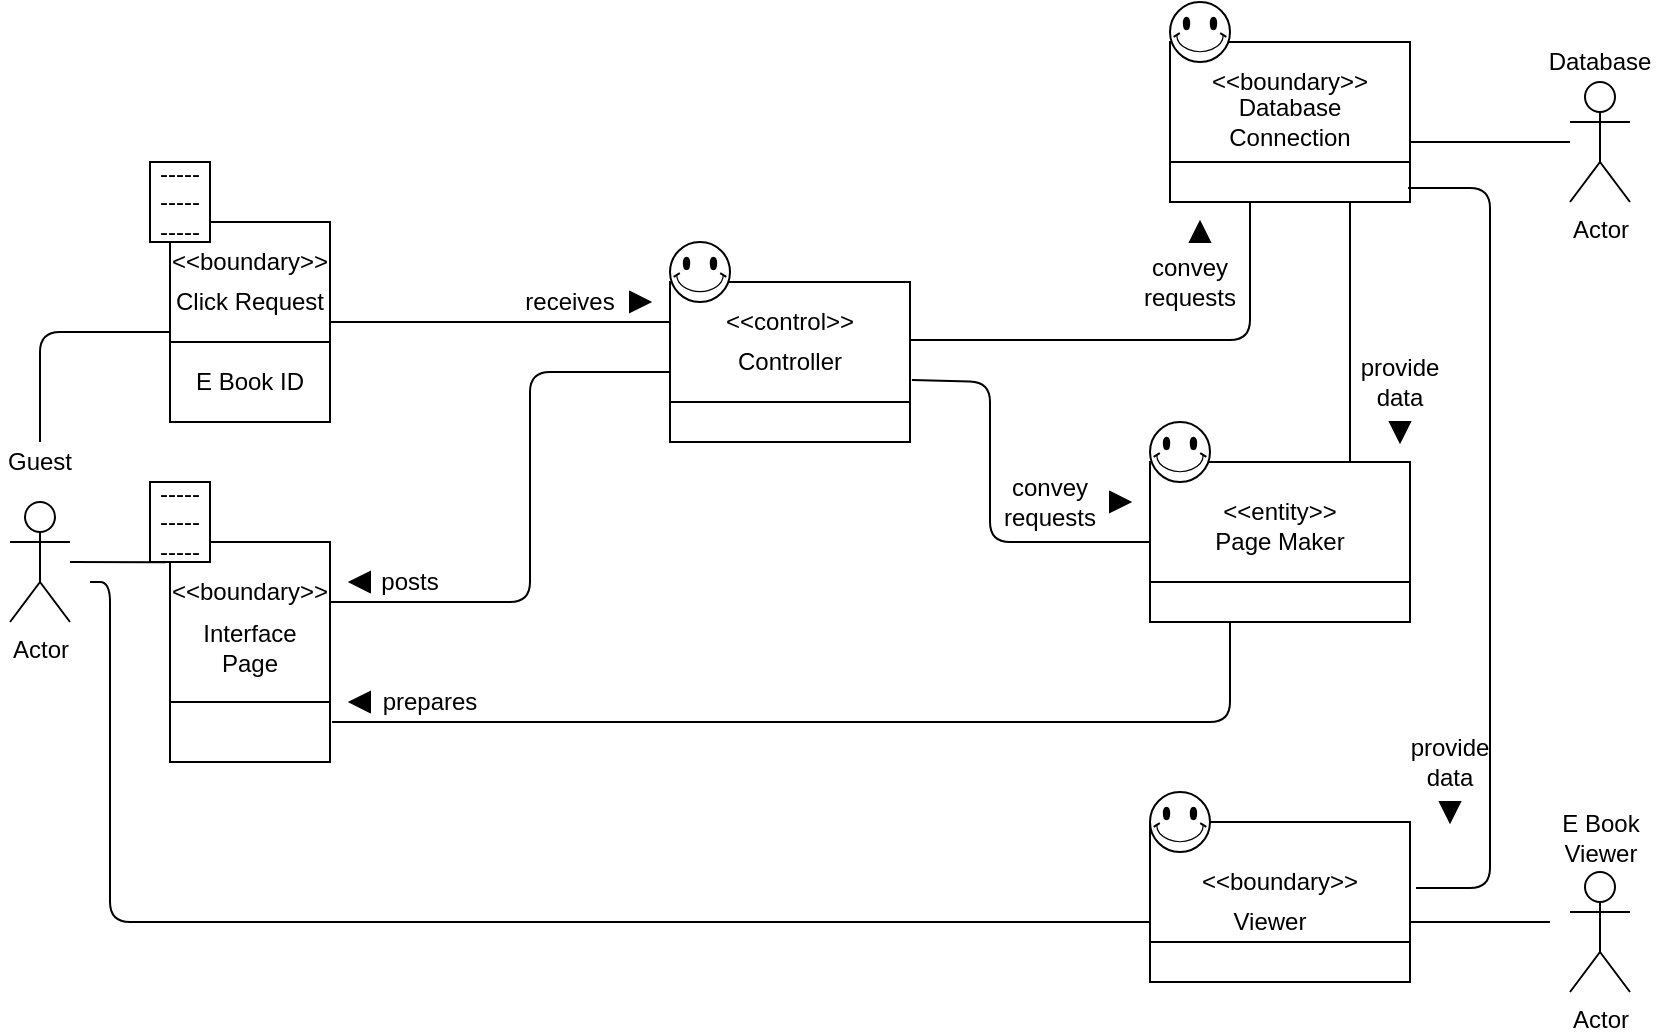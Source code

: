 <mxfile version="14.6.6" type="github">
  <diagram id="mtXusVuRq8ULlgbZbmsT" name="Page-1">
    <mxGraphModel dx="1662" dy="794" grid="1" gridSize="10" guides="1" tooltips="1" connect="1" arrows="1" fold="1" page="1" pageScale="1" pageWidth="827" pageHeight="1169" math="0" shadow="0">
      <root>
        <mxCell id="0" />
        <mxCell id="1" parent="0" />
        <mxCell id="bcshMdE293iyDVxzeFrG-1" value="" style="shape=internalStorage;whiteSpace=wrap;html=1;backgroundOutline=1;dx=130;dy=60;" parent="1" vertex="1">
          <mxGeometry x="600" y="290" width="130" height="80" as="geometry" />
        </mxCell>
        <mxCell id="bcshMdE293iyDVxzeFrG-2" value="" style="verticalLabelPosition=bottom;verticalAlign=top;html=1;shape=mxgraph.basic.smiley" parent="1" vertex="1">
          <mxGeometry x="600" y="270" width="30" height="30" as="geometry" />
        </mxCell>
        <mxCell id="bcshMdE293iyDVxzeFrG-3" value="" style="shape=internalStorage;whiteSpace=wrap;html=1;backgroundOutline=1;dx=120;dy=60;" parent="1" vertex="1">
          <mxGeometry x="610" y="80" width="120" height="80" as="geometry" />
        </mxCell>
        <mxCell id="bcshMdE293iyDVxzeFrG-4" value="" style="verticalLabelPosition=bottom;verticalAlign=top;html=1;shape=mxgraph.basic.smiley" parent="1" vertex="1">
          <mxGeometry x="610" y="60" width="30" height="30" as="geometry" />
        </mxCell>
        <mxCell id="bcshMdE293iyDVxzeFrG-5" value="" style="shape=internalStorage;whiteSpace=wrap;html=1;backgroundOutline=1;dx=120;dy=60;" parent="1" vertex="1">
          <mxGeometry x="360" y="200" width="120" height="80" as="geometry" />
        </mxCell>
        <mxCell id="bcshMdE293iyDVxzeFrG-6" value="" style="shape=internalStorage;whiteSpace=wrap;html=1;backgroundOutline=1;dx=80;dy=80;" parent="1" vertex="1">
          <mxGeometry x="110" y="330" width="80" height="110" as="geometry" />
        </mxCell>
        <mxCell id="bcshMdE293iyDVxzeFrG-7" value="" style="shape=internalStorage;whiteSpace=wrap;html=1;backgroundOutline=1;dx=80;dy=60;" parent="1" vertex="1">
          <mxGeometry x="110" y="170" width="80" height="100" as="geometry" />
        </mxCell>
        <mxCell id="bcshMdE293iyDVxzeFrG-8" value="Actor" style="shape=umlActor;verticalLabelPosition=bottom;verticalAlign=top;html=1;outlineConnect=0;" parent="1" vertex="1">
          <mxGeometry x="30" y="310" width="30" height="60" as="geometry" />
        </mxCell>
        <mxCell id="bcshMdE293iyDVxzeFrG-9" value="Guest" style="text;html=1;strokeColor=none;fillColor=none;align=center;verticalAlign=middle;whiteSpace=wrap;rounded=0;" parent="1" vertex="1">
          <mxGeometry x="25" y="280" width="40" height="20" as="geometry" />
        </mxCell>
        <mxCell id="bcshMdE293iyDVxzeFrG-10" value="Interface Page" style="text;html=1;strokeColor=none;fillColor=none;align=center;verticalAlign=middle;whiteSpace=wrap;rounded=0;" parent="1" vertex="1">
          <mxGeometry x="130" y="370" width="40" height="25" as="geometry" />
        </mxCell>
        <mxCell id="bcshMdE293iyDVxzeFrG-11" value="Controller" style="text;html=1;strokeColor=none;fillColor=none;align=center;verticalAlign=middle;whiteSpace=wrap;rounded=0;" parent="1" vertex="1">
          <mxGeometry x="400" y="230" width="40" height="20" as="geometry" />
        </mxCell>
        <mxCell id="bcshMdE293iyDVxzeFrG-12" value="Page Maker" style="text;html=1;strokeColor=none;fillColor=none;align=center;verticalAlign=middle;whiteSpace=wrap;rounded=0;" parent="1" vertex="1">
          <mxGeometry x="625" y="320" width="80" height="20" as="geometry" />
        </mxCell>
        <mxCell id="bcshMdE293iyDVxzeFrG-13" value="Database Connection" style="text;html=1;strokeColor=none;fillColor=none;align=center;verticalAlign=middle;whiteSpace=wrap;rounded=0;" parent="1" vertex="1">
          <mxGeometry x="650" y="110" width="40" height="20" as="geometry" />
        </mxCell>
        <mxCell id="bcshMdE293iyDVxzeFrG-20" value="receives" style="text;html=1;strokeColor=none;fillColor=none;align=center;verticalAlign=middle;whiteSpace=wrap;rounded=0;" parent="1" vertex="1">
          <mxGeometry x="290" y="200" width="40" height="20" as="geometry" />
        </mxCell>
        <mxCell id="bcshMdE293iyDVxzeFrG-21" value="posts" style="text;html=1;strokeColor=none;fillColor=none;align=center;verticalAlign=middle;whiteSpace=wrap;rounded=0;" parent="1" vertex="1">
          <mxGeometry x="210" y="340" width="40" height="20" as="geometry" />
        </mxCell>
        <mxCell id="bcshMdE293iyDVxzeFrG-22" value="prepares" style="text;html=1;strokeColor=none;fillColor=none;align=center;verticalAlign=middle;whiteSpace=wrap;rounded=0;" parent="1" vertex="1">
          <mxGeometry x="220" y="400" width="40" height="20" as="geometry" />
        </mxCell>
        <mxCell id="bcshMdE293iyDVxzeFrG-23" value="convey requests" style="text;html=1;strokeColor=none;fillColor=none;align=center;verticalAlign=middle;whiteSpace=wrap;rounded=0;" parent="1" vertex="1">
          <mxGeometry x="530" y="300" width="40" height="20" as="geometry" />
        </mxCell>
        <mxCell id="bcshMdE293iyDVxzeFrG-24" value="convey requests" style="text;html=1;strokeColor=none;fillColor=none;align=center;verticalAlign=middle;whiteSpace=wrap;rounded=0;" parent="1" vertex="1">
          <mxGeometry x="600" y="190" width="40" height="20" as="geometry" />
        </mxCell>
        <mxCell id="bcshMdE293iyDVxzeFrG-25" value="provide data" style="text;html=1;strokeColor=none;fillColor=none;align=center;verticalAlign=middle;whiteSpace=wrap;rounded=0;" parent="1" vertex="1">
          <mxGeometry x="705" y="240" width="40" height="20" as="geometry" />
        </mxCell>
        <mxCell id="bcshMdE293iyDVxzeFrG-26" value="" style="endArrow=none;html=1;exitX=0.5;exitY=0;exitDx=0;exitDy=0;entryX=0;entryY=0.5;entryDx=0;entryDy=0;" parent="1" source="bcshMdE293iyDVxzeFrG-9" edge="1">
          <mxGeometry width="50" height="50" relative="1" as="geometry">
            <mxPoint x="320" y="250" as="sourcePoint" />
            <mxPoint x="110" y="225" as="targetPoint" />
            <Array as="points">
              <mxPoint x="45" y="225" />
            </Array>
          </mxGeometry>
        </mxCell>
        <mxCell id="bcshMdE293iyDVxzeFrG-27" value="" style="endArrow=none;html=1;entryX=-0.028;entryY=0.168;entryDx=0;entryDy=0;entryPerimeter=0;" parent="1" source="bcshMdE293iyDVxzeFrG-8" edge="1">
          <mxGeometry width="50" height="50" relative="1" as="geometry">
            <mxPoint x="320" y="250" as="sourcePoint" />
            <mxPoint x="107.76" y="340.16" as="targetPoint" />
          </mxGeometry>
        </mxCell>
        <mxCell id="bcshMdE293iyDVxzeFrG-28" value="" style="verticalLabelPosition=bottom;verticalAlign=top;html=1;shape=mxgraph.basic.smiley" parent="1" vertex="1">
          <mxGeometry x="360" y="180" width="30" height="30" as="geometry" />
        </mxCell>
        <mxCell id="bcshMdE293iyDVxzeFrG-29" value="&amp;lt;&amp;lt;control&amp;gt;&amp;gt;" style="text;html=1;strokeColor=none;fillColor=none;align=center;verticalAlign=middle;whiteSpace=wrap;rounded=0;" parent="1" vertex="1">
          <mxGeometry x="400" y="210" width="40" height="20" as="geometry" />
        </mxCell>
        <mxCell id="bcshMdE293iyDVxzeFrG-30" value="&amp;lt;&amp;lt;boundary&amp;gt;&amp;gt;" style="text;html=1;strokeColor=none;fillColor=none;align=center;verticalAlign=middle;whiteSpace=wrap;rounded=0;" parent="1" vertex="1">
          <mxGeometry x="130" y="180" width="40" height="20" as="geometry" />
        </mxCell>
        <mxCell id="bcshMdE293iyDVxzeFrG-31" value="&amp;lt;&amp;lt;boundary&amp;gt;&amp;gt;" style="text;html=1;strokeColor=none;fillColor=none;align=center;verticalAlign=middle;whiteSpace=wrap;rounded=0;" parent="1" vertex="1">
          <mxGeometry x="130" y="345" width="40" height="20" as="geometry" />
        </mxCell>
        <mxCell id="bcshMdE293iyDVxzeFrG-32" value="E Book ID" style="text;html=1;strokeColor=none;fillColor=none;align=center;verticalAlign=middle;whiteSpace=wrap;rounded=0;" parent="1" vertex="1">
          <mxGeometry x="110" y="240" width="80" height="20" as="geometry" />
        </mxCell>
        <mxCell id="bcshMdE293iyDVxzeFrG-33" value="Click Request" style="text;html=1;strokeColor=none;fillColor=none;align=center;verticalAlign=middle;whiteSpace=wrap;rounded=0;" parent="1" vertex="1">
          <mxGeometry x="110" y="200" width="80" height="20" as="geometry" />
        </mxCell>
        <mxCell id="bcshMdE293iyDVxzeFrG-34" value="&amp;lt;&amp;lt;boundary&amp;gt;&amp;gt;" style="text;html=1;strokeColor=none;fillColor=none;align=center;verticalAlign=middle;whiteSpace=wrap;rounded=0;" parent="1" vertex="1">
          <mxGeometry x="650" y="90" width="40" height="20" as="geometry" />
        </mxCell>
        <mxCell id="bcshMdE293iyDVxzeFrG-35" value="&amp;lt;&amp;lt;entity&amp;gt;&amp;gt;" style="text;html=1;strokeColor=none;fillColor=none;align=center;verticalAlign=middle;whiteSpace=wrap;rounded=0;" parent="1" vertex="1">
          <mxGeometry x="645" y="305" width="40" height="20" as="geometry" />
        </mxCell>
        <mxCell id="bcshMdE293iyDVxzeFrG-36" value="Actor" style="shape=umlActor;verticalLabelPosition=bottom;verticalAlign=top;html=1;outlineConnect=0;" parent="1" vertex="1">
          <mxGeometry x="810" y="100" width="30" height="60" as="geometry" />
        </mxCell>
        <mxCell id="bcshMdE293iyDVxzeFrG-37" value="Database" style="text;html=1;strokeColor=none;fillColor=none;align=center;verticalAlign=middle;whiteSpace=wrap;rounded=0;" parent="1" vertex="1">
          <mxGeometry x="805" y="80" width="40" height="20" as="geometry" />
        </mxCell>
        <mxCell id="bcshMdE293iyDVxzeFrG-38" value="" style="endArrow=none;html=1;" parent="1" target="bcshMdE293iyDVxzeFrG-36" edge="1">
          <mxGeometry width="50" height="50" relative="1" as="geometry">
            <mxPoint x="730" y="130" as="sourcePoint" />
            <mxPoint x="500" y="200" as="targetPoint" />
          </mxGeometry>
        </mxCell>
        <mxCell id="bcshMdE293iyDVxzeFrG-39" value="-----&lt;br&gt;-----&lt;br&gt;-----" style="whiteSpace=wrap;html=1;align=center;" parent="1" vertex="1">
          <mxGeometry x="100" y="140" width="30" height="40" as="geometry" />
        </mxCell>
        <mxCell id="bcshMdE293iyDVxzeFrG-40" value="-----&lt;br&gt;-----&lt;br&gt;-----" style="whiteSpace=wrap;html=1;align=center;" parent="1" vertex="1">
          <mxGeometry x="100" y="300" width="30" height="40" as="geometry" />
        </mxCell>
        <mxCell id="bcshMdE293iyDVxzeFrG-41" value="Actor" style="shape=umlActor;verticalLabelPosition=bottom;verticalAlign=top;html=1;outlineConnect=0;" parent="1" vertex="1">
          <mxGeometry x="810" y="495" width="30" height="60" as="geometry" />
        </mxCell>
        <mxCell id="bcshMdE293iyDVxzeFrG-42" value="E Book Viewer" style="text;html=1;strokeColor=none;fillColor=none;align=center;verticalAlign=middle;whiteSpace=wrap;rounded=0;" parent="1" vertex="1">
          <mxGeometry x="792.5" y="470" width="65" height="15" as="geometry" />
        </mxCell>
        <mxCell id="bcshMdE293iyDVxzeFrG-43" value="" style="shape=internalStorage;whiteSpace=wrap;html=1;backgroundOutline=1;dx=130;dy=60;" parent="1" vertex="1">
          <mxGeometry x="600" y="470" width="130" height="80" as="geometry" />
        </mxCell>
        <mxCell id="bcshMdE293iyDVxzeFrG-44" value="&amp;lt;&amp;lt;boundary&amp;gt;&amp;gt;" style="text;html=1;strokeColor=none;fillColor=none;align=center;verticalAlign=middle;whiteSpace=wrap;rounded=0;" parent="1" vertex="1">
          <mxGeometry x="645" y="490" width="40" height="20" as="geometry" />
        </mxCell>
        <mxCell id="bcshMdE293iyDVxzeFrG-45" value="Viewer" style="text;html=1;strokeColor=none;fillColor=none;align=center;verticalAlign=middle;whiteSpace=wrap;rounded=0;" parent="1" vertex="1">
          <mxGeometry x="640" y="510" width="40" height="20" as="geometry" />
        </mxCell>
        <mxCell id="bcshMdE293iyDVxzeFrG-47" value="provide data" style="text;html=1;strokeColor=none;fillColor=none;align=center;verticalAlign=middle;whiteSpace=wrap;rounded=0;" parent="1" vertex="1">
          <mxGeometry x="730" y="430" width="40" height="20" as="geometry" />
        </mxCell>
        <mxCell id="bcshMdE293iyDVxzeFrG-48" value="" style="endArrow=none;html=1;" parent="1" edge="1">
          <mxGeometry width="50" height="50" relative="1" as="geometry">
            <mxPoint x="730" y="520" as="sourcePoint" />
            <mxPoint x="800" y="520" as="targetPoint" />
          </mxGeometry>
        </mxCell>
        <mxCell id="bcshMdE293iyDVxzeFrG-49" value="" style="endArrow=none;html=1;entryX=0;entryY=0.625;entryDx=0;entryDy=0;entryPerimeter=0;" parent="1" target="bcshMdE293iyDVxzeFrG-43" edge="1">
          <mxGeometry width="50" height="50" relative="1" as="geometry">
            <mxPoint x="70" y="350" as="sourcePoint" />
            <mxPoint x="440" y="380" as="targetPoint" />
            <Array as="points">
              <mxPoint x="80" y="350" />
              <mxPoint x="80" y="520" />
            </Array>
          </mxGeometry>
        </mxCell>
        <mxCell id="bcshMdE293iyDVxzeFrG-50" value="" style="verticalLabelPosition=bottom;verticalAlign=top;html=1;shape=mxgraph.basic.smiley" parent="1" vertex="1">
          <mxGeometry x="600" y="455" width="30" height="30" as="geometry" />
        </mxCell>
        <mxCell id="udYR9ekKEHqNirX7fmIo-1" value="" style="endArrow=none;html=1;entryX=0;entryY=0.25;entryDx=0;entryDy=0;" edge="1" parent="1" target="bcshMdE293iyDVxzeFrG-5">
          <mxGeometry width="50" height="50" relative="1" as="geometry">
            <mxPoint x="190" y="220" as="sourcePoint" />
            <mxPoint x="240" y="170" as="targetPoint" />
          </mxGeometry>
        </mxCell>
        <mxCell id="udYR9ekKEHqNirX7fmIo-2" value="" style="triangle;whiteSpace=wrap;html=1;fillColor=#000000;" vertex="1" parent="1">
          <mxGeometry x="340" y="205" width="10" height="10" as="geometry" />
        </mxCell>
        <mxCell id="udYR9ekKEHqNirX7fmIo-3" value="" style="endArrow=none;html=1;" edge="1" parent="1">
          <mxGeometry width="50" height="50" relative="1" as="geometry">
            <mxPoint x="190" y="360" as="sourcePoint" />
            <mxPoint x="360" y="245" as="targetPoint" />
            <Array as="points">
              <mxPoint x="290" y="360" />
              <mxPoint x="290" y="245" />
            </Array>
          </mxGeometry>
        </mxCell>
        <mxCell id="udYR9ekKEHqNirX7fmIo-4" value="" style="triangle;whiteSpace=wrap;html=1;fillColor=#000000;direction=west;" vertex="1" parent="1">
          <mxGeometry x="200" y="345" width="10" height="10" as="geometry" />
        </mxCell>
        <mxCell id="udYR9ekKEHqNirX7fmIo-5" value="" style="endArrow=none;html=1;exitX=1.008;exitY=0.613;exitDx=0;exitDy=0;exitPerimeter=0;" edge="1" parent="1" source="bcshMdE293iyDVxzeFrG-5">
          <mxGeometry width="50" height="50" relative="1" as="geometry">
            <mxPoint x="550" y="380" as="sourcePoint" />
            <mxPoint x="600" y="330" as="targetPoint" />
            <Array as="points">
              <mxPoint x="520" y="250" />
              <mxPoint x="520" y="330" />
            </Array>
          </mxGeometry>
        </mxCell>
        <mxCell id="udYR9ekKEHqNirX7fmIo-6" value="" style="triangle;whiteSpace=wrap;html=1;fillColor=#000000;" vertex="1" parent="1">
          <mxGeometry x="580" y="305" width="10" height="10" as="geometry" />
        </mxCell>
        <mxCell id="udYR9ekKEHqNirX7fmIo-7" value="" style="endArrow=none;html=1;" edge="1" parent="1">
          <mxGeometry width="50" height="50" relative="1" as="geometry">
            <mxPoint x="191" y="420" as="sourcePoint" />
            <mxPoint x="640" y="370" as="targetPoint" />
            <Array as="points">
              <mxPoint x="640" y="420" />
            </Array>
          </mxGeometry>
        </mxCell>
        <mxCell id="udYR9ekKEHqNirX7fmIo-8" value="" style="triangle;whiteSpace=wrap;html=1;fillColor=#000000;direction=west;" vertex="1" parent="1">
          <mxGeometry x="200" y="405" width="10" height="10" as="geometry" />
        </mxCell>
        <mxCell id="udYR9ekKEHqNirX7fmIo-9" value="" style="endArrow=none;html=1;exitX=1;exitY=0.363;exitDx=0;exitDy=0;exitPerimeter=0;" edge="1" parent="1" source="bcshMdE293iyDVxzeFrG-5">
          <mxGeometry width="50" height="50" relative="1" as="geometry">
            <mxPoint x="600" y="210" as="sourcePoint" />
            <mxPoint x="650" y="160" as="targetPoint" />
            <Array as="points">
              <mxPoint x="650" y="229" />
            </Array>
          </mxGeometry>
        </mxCell>
        <mxCell id="udYR9ekKEHqNirX7fmIo-10" value="" style="triangle;whiteSpace=wrap;html=1;fillColor=#000000;direction=north;" vertex="1" parent="1">
          <mxGeometry x="620" y="170" width="10" height="10" as="geometry" />
        </mxCell>
        <mxCell id="udYR9ekKEHqNirX7fmIo-11" value="" style="endArrow=none;html=1;" edge="1" parent="1">
          <mxGeometry width="50" height="50" relative="1" as="geometry">
            <mxPoint x="700" y="290" as="sourcePoint" />
            <mxPoint x="700" y="160" as="targetPoint" />
          </mxGeometry>
        </mxCell>
        <mxCell id="udYR9ekKEHqNirX7fmIo-13" value="" style="triangle;whiteSpace=wrap;html=1;fillColor=#000000;direction=south;" vertex="1" parent="1">
          <mxGeometry x="720" y="270" width="10" height="10" as="geometry" />
        </mxCell>
        <mxCell id="udYR9ekKEHqNirX7fmIo-14" value="" style="endArrow=none;html=1;entryX=0.992;entryY=0.913;entryDx=0;entryDy=0;entryPerimeter=0;exitX=1.023;exitY=0.413;exitDx=0;exitDy=0;exitPerimeter=0;" edge="1" parent="1" source="bcshMdE293iyDVxzeFrG-43" target="bcshMdE293iyDVxzeFrG-3">
          <mxGeometry width="50" height="50" relative="1" as="geometry">
            <mxPoint x="720" y="200" as="sourcePoint" />
            <mxPoint x="770" y="150" as="targetPoint" />
            <Array as="points">
              <mxPoint x="770" y="503" />
              <mxPoint x="770" y="153" />
            </Array>
          </mxGeometry>
        </mxCell>
        <mxCell id="udYR9ekKEHqNirX7fmIo-15" value="" style="triangle;whiteSpace=wrap;html=1;fillColor=#000000;direction=south;" vertex="1" parent="1">
          <mxGeometry x="745" y="460" width="10" height="10" as="geometry" />
        </mxCell>
      </root>
    </mxGraphModel>
  </diagram>
</mxfile>
